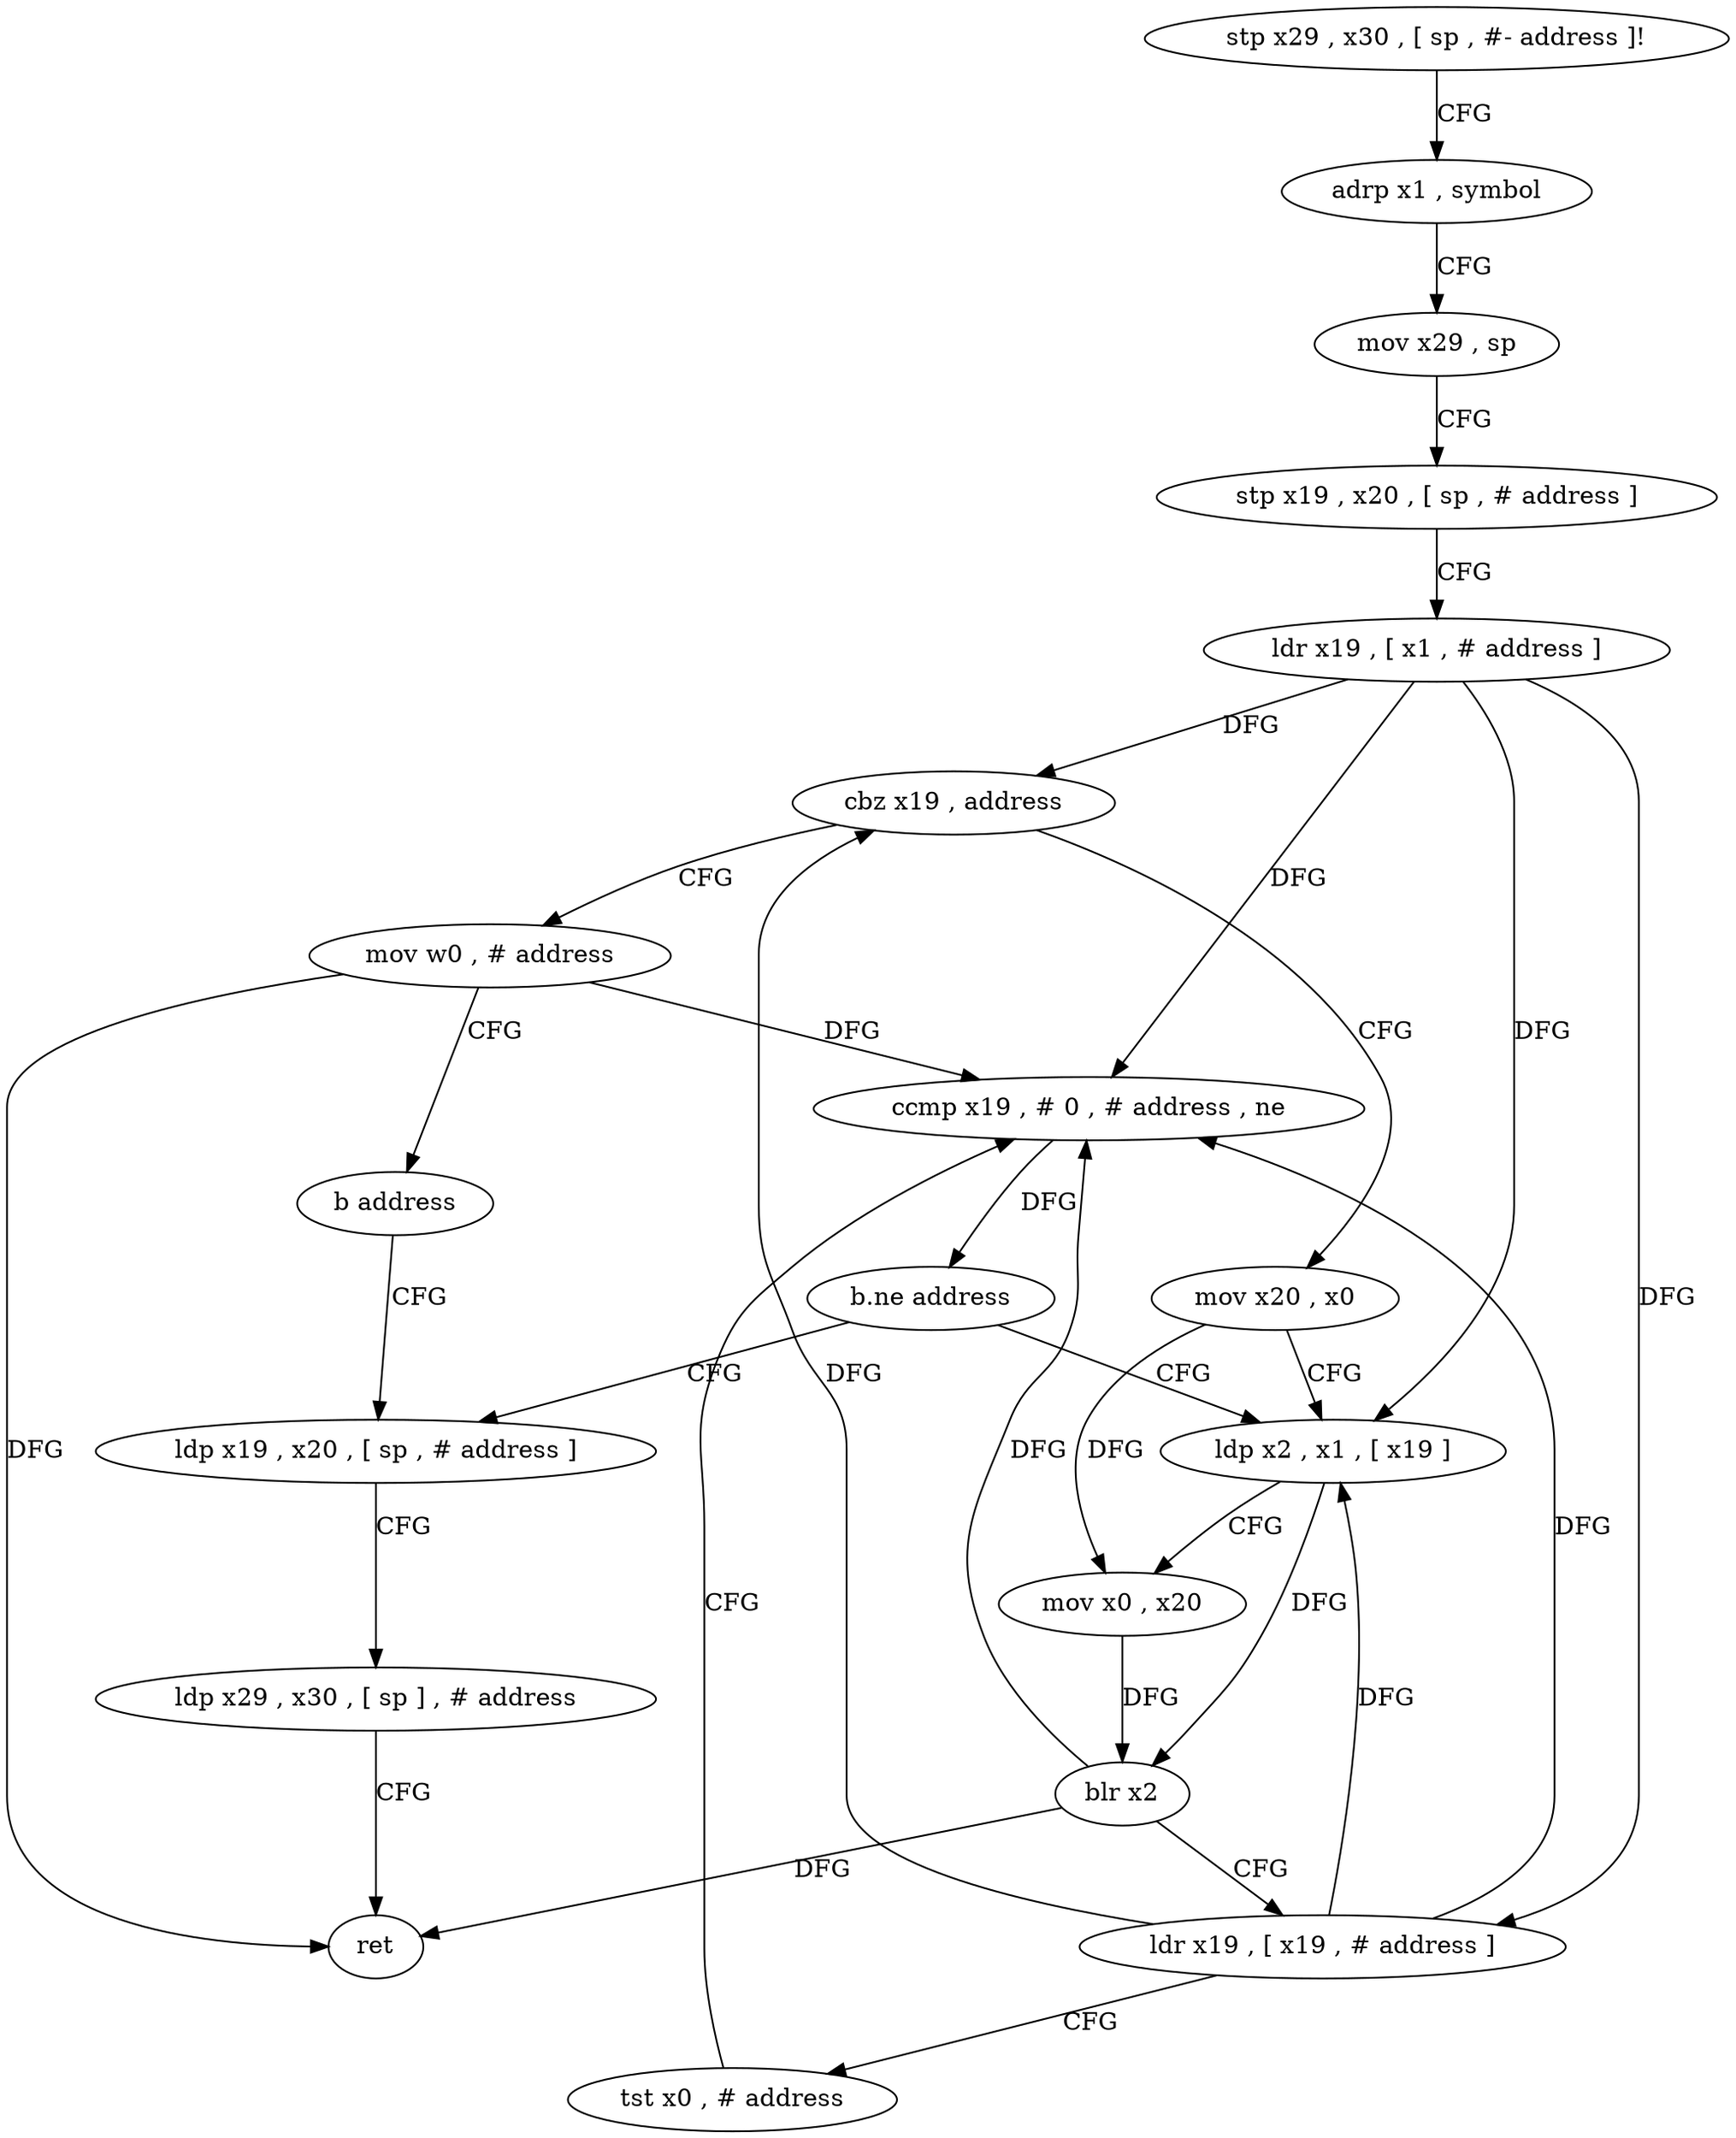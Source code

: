 digraph "func" {
"4207328" [label = "stp x29 , x30 , [ sp , #- address ]!" ]
"4207332" [label = "adrp x1 , symbol" ]
"4207336" [label = "mov x29 , sp" ]
"4207340" [label = "stp x19 , x20 , [ sp , # address ]" ]
"4207344" [label = "ldr x19 , [ x1 , # address ]" ]
"4207348" [label = "cbz x19 , address" ]
"4207396" [label = "mov w0 , # address" ]
"4207352" [label = "mov x20 , x0" ]
"4207400" [label = "b address" ]
"4207384" [label = "ldp x19 , x20 , [ sp , # address ]" ]
"4207356" [label = "ldp x2 , x1 , [ x19 ]" ]
"4207388" [label = "ldp x29 , x30 , [ sp ] , # address" ]
"4207392" [label = "ret" ]
"4207360" [label = "mov x0 , x20" ]
"4207364" [label = "blr x2" ]
"4207368" [label = "ldr x19 , [ x19 , # address ]" ]
"4207372" [label = "tst x0 , # address" ]
"4207376" [label = "ccmp x19 , # 0 , # address , ne" ]
"4207380" [label = "b.ne address" ]
"4207328" -> "4207332" [ label = "CFG" ]
"4207332" -> "4207336" [ label = "CFG" ]
"4207336" -> "4207340" [ label = "CFG" ]
"4207340" -> "4207344" [ label = "CFG" ]
"4207344" -> "4207348" [ label = "DFG" ]
"4207344" -> "4207356" [ label = "DFG" ]
"4207344" -> "4207368" [ label = "DFG" ]
"4207344" -> "4207376" [ label = "DFG" ]
"4207348" -> "4207396" [ label = "CFG" ]
"4207348" -> "4207352" [ label = "CFG" ]
"4207396" -> "4207400" [ label = "CFG" ]
"4207396" -> "4207392" [ label = "DFG" ]
"4207396" -> "4207376" [ label = "DFG" ]
"4207352" -> "4207356" [ label = "CFG" ]
"4207352" -> "4207360" [ label = "DFG" ]
"4207400" -> "4207384" [ label = "CFG" ]
"4207384" -> "4207388" [ label = "CFG" ]
"4207356" -> "4207360" [ label = "CFG" ]
"4207356" -> "4207364" [ label = "DFG" ]
"4207388" -> "4207392" [ label = "CFG" ]
"4207360" -> "4207364" [ label = "DFG" ]
"4207364" -> "4207368" [ label = "CFG" ]
"4207364" -> "4207392" [ label = "DFG" ]
"4207364" -> "4207376" [ label = "DFG" ]
"4207368" -> "4207372" [ label = "CFG" ]
"4207368" -> "4207348" [ label = "DFG" ]
"4207368" -> "4207356" [ label = "DFG" ]
"4207368" -> "4207376" [ label = "DFG" ]
"4207372" -> "4207376" [ label = "CFG" ]
"4207376" -> "4207380" [ label = "DFG" ]
"4207380" -> "4207356" [ label = "CFG" ]
"4207380" -> "4207384" [ label = "CFG" ]
}
